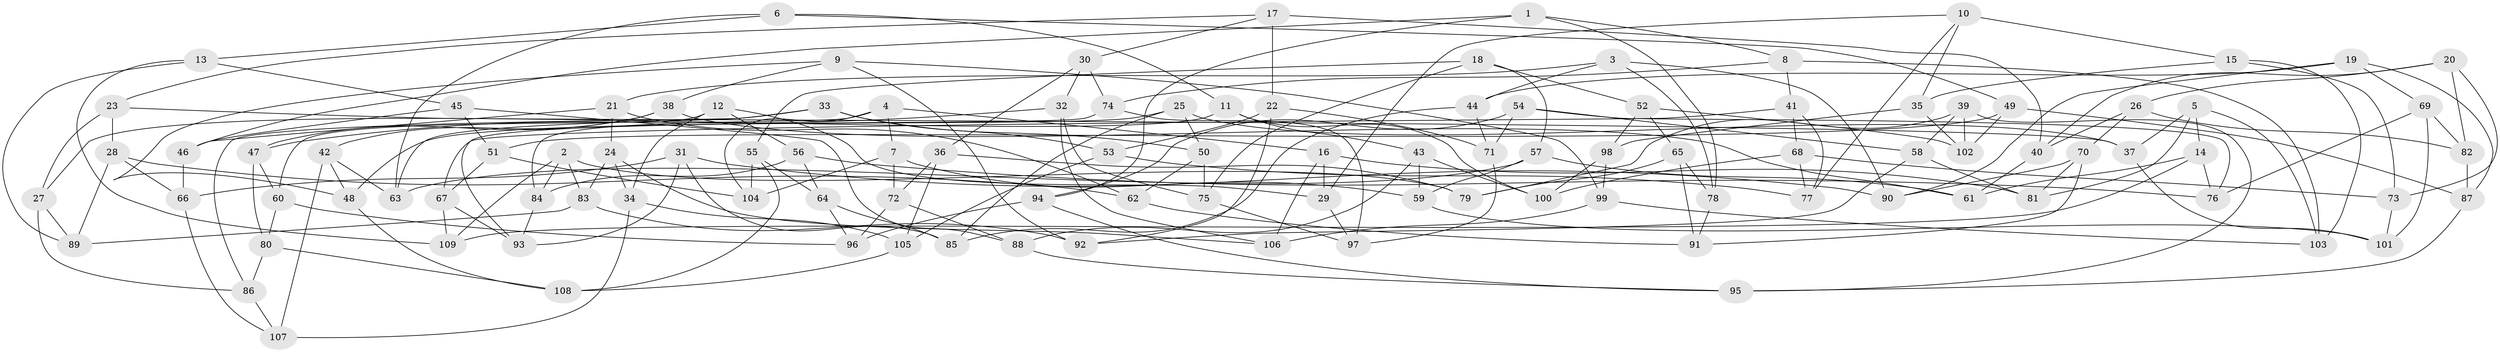// coarse degree distribution, {8: 0.09210526315789473, 4: 0.6973684210526315, 6: 0.10526315789473684, 10: 0.013157894736842105, 3: 0.039473684210526314, 5: 0.02631578947368421, 7: 0.013157894736842105, 12: 0.013157894736842105}
// Generated by graph-tools (version 1.1) at 2025/20/03/04/25 18:20:57]
// undirected, 109 vertices, 218 edges
graph export_dot {
graph [start="1"]
  node [color=gray90,style=filled];
  1;
  2;
  3;
  4;
  5;
  6;
  7;
  8;
  9;
  10;
  11;
  12;
  13;
  14;
  15;
  16;
  17;
  18;
  19;
  20;
  21;
  22;
  23;
  24;
  25;
  26;
  27;
  28;
  29;
  30;
  31;
  32;
  33;
  34;
  35;
  36;
  37;
  38;
  39;
  40;
  41;
  42;
  43;
  44;
  45;
  46;
  47;
  48;
  49;
  50;
  51;
  52;
  53;
  54;
  55;
  56;
  57;
  58;
  59;
  60;
  61;
  62;
  63;
  64;
  65;
  66;
  67;
  68;
  69;
  70;
  71;
  72;
  73;
  74;
  75;
  76;
  77;
  78;
  79;
  80;
  81;
  82;
  83;
  84;
  85;
  86;
  87;
  88;
  89;
  90;
  91;
  92;
  93;
  94;
  95;
  96;
  97;
  98;
  99;
  100;
  101;
  102;
  103;
  104;
  105;
  106;
  107;
  108;
  109;
  1 -- 8;
  1 -- 94;
  1 -- 46;
  1 -- 78;
  2 -- 79;
  2 -- 84;
  2 -- 83;
  2 -- 109;
  3 -- 44;
  3 -- 78;
  3 -- 21;
  3 -- 90;
  4 -- 84;
  4 -- 7;
  4 -- 16;
  4 -- 104;
  5 -- 81;
  5 -- 14;
  5 -- 37;
  5 -- 103;
  6 -- 13;
  6 -- 49;
  6 -- 11;
  6 -- 63;
  7 -- 72;
  7 -- 104;
  7 -- 59;
  8 -- 74;
  8 -- 41;
  8 -- 103;
  9 -- 38;
  9 -- 48;
  9 -- 92;
  9 -- 99;
  10 -- 35;
  10 -- 15;
  10 -- 77;
  10 -- 29;
  11 -- 27;
  11 -- 100;
  11 -- 43;
  12 -- 29;
  12 -- 56;
  12 -- 34;
  12 -- 60;
  13 -- 45;
  13 -- 109;
  13 -- 89;
  14 -- 109;
  14 -- 76;
  14 -- 61;
  15 -- 103;
  15 -- 73;
  15 -- 35;
  16 -- 81;
  16 -- 29;
  16 -- 106;
  17 -- 23;
  17 -- 22;
  17 -- 30;
  17 -- 40;
  18 -- 52;
  18 -- 75;
  18 -- 57;
  18 -- 55;
  19 -- 90;
  19 -- 44;
  19 -- 69;
  19 -- 87;
  20 -- 26;
  20 -- 82;
  20 -- 73;
  20 -- 40;
  21 -- 62;
  21 -- 46;
  21 -- 24;
  22 -- 71;
  22 -- 92;
  22 -- 53;
  23 -- 27;
  23 -- 28;
  23 -- 37;
  24 -- 34;
  24 -- 83;
  24 -- 106;
  25 -- 50;
  25 -- 37;
  25 -- 85;
  25 -- 48;
  26 -- 70;
  26 -- 40;
  26 -- 82;
  27 -- 86;
  27 -- 89;
  28 -- 62;
  28 -- 89;
  28 -- 66;
  29 -- 97;
  30 -- 74;
  30 -- 32;
  30 -- 36;
  31 -- 66;
  31 -- 85;
  31 -- 93;
  31 -- 90;
  32 -- 75;
  32 -- 47;
  32 -- 106;
  33 -- 53;
  33 -- 86;
  33 -- 63;
  33 -- 50;
  34 -- 105;
  34 -- 107;
  35 -- 98;
  35 -- 102;
  36 -- 72;
  36 -- 105;
  36 -- 79;
  37 -- 101;
  38 -- 42;
  38 -- 61;
  38 -- 47;
  39 -- 95;
  39 -- 79;
  39 -- 58;
  39 -- 102;
  40 -- 61;
  41 -- 68;
  41 -- 77;
  41 -- 67;
  42 -- 63;
  42 -- 48;
  42 -- 107;
  43 -- 59;
  43 -- 100;
  43 -- 88;
  44 -- 71;
  44 -- 85;
  45 -- 46;
  45 -- 51;
  45 -- 88;
  46 -- 66;
  47 -- 80;
  47 -- 60;
  48 -- 108;
  49 -- 102;
  49 -- 87;
  49 -- 51;
  50 -- 62;
  50 -- 75;
  51 -- 67;
  51 -- 104;
  52 -- 98;
  52 -- 102;
  52 -- 65;
  53 -- 77;
  53 -- 105;
  54 -- 76;
  54 -- 94;
  54 -- 71;
  54 -- 58;
  55 -- 64;
  55 -- 108;
  55 -- 104;
  56 -- 76;
  56 -- 64;
  56 -- 84;
  57 -- 59;
  57 -- 63;
  57 -- 61;
  58 -- 92;
  58 -- 81;
  59 -- 101;
  60 -- 96;
  60 -- 80;
  62 -- 91;
  64 -- 85;
  64 -- 96;
  65 -- 78;
  65 -- 79;
  65 -- 91;
  66 -- 107;
  67 -- 109;
  67 -- 93;
  68 -- 100;
  68 -- 73;
  68 -- 77;
  69 -- 76;
  69 -- 101;
  69 -- 82;
  70 -- 81;
  70 -- 90;
  70 -- 91;
  71 -- 97;
  72 -- 96;
  72 -- 88;
  73 -- 101;
  74 -- 93;
  74 -- 97;
  75 -- 97;
  78 -- 91;
  80 -- 108;
  80 -- 86;
  82 -- 87;
  83 -- 89;
  83 -- 92;
  84 -- 93;
  86 -- 107;
  87 -- 95;
  88 -- 95;
  94 -- 95;
  94 -- 96;
  98 -- 100;
  98 -- 99;
  99 -- 103;
  99 -- 106;
  105 -- 108;
}
